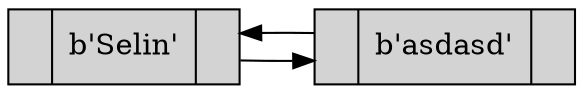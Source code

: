 digraph ListaCircular { rankdir=LR 
 size="9,9"
node[shape=record,style=filled] 
 "b'Selin'"[label ="{|b'Selin'|}"]
 "b'asdasd'"[label ="{|b'asdasd'|}"]
  "b'Selin'" -> "b'asdasd'" 
 "b'asdasd'" -> "b'Selin'"  }